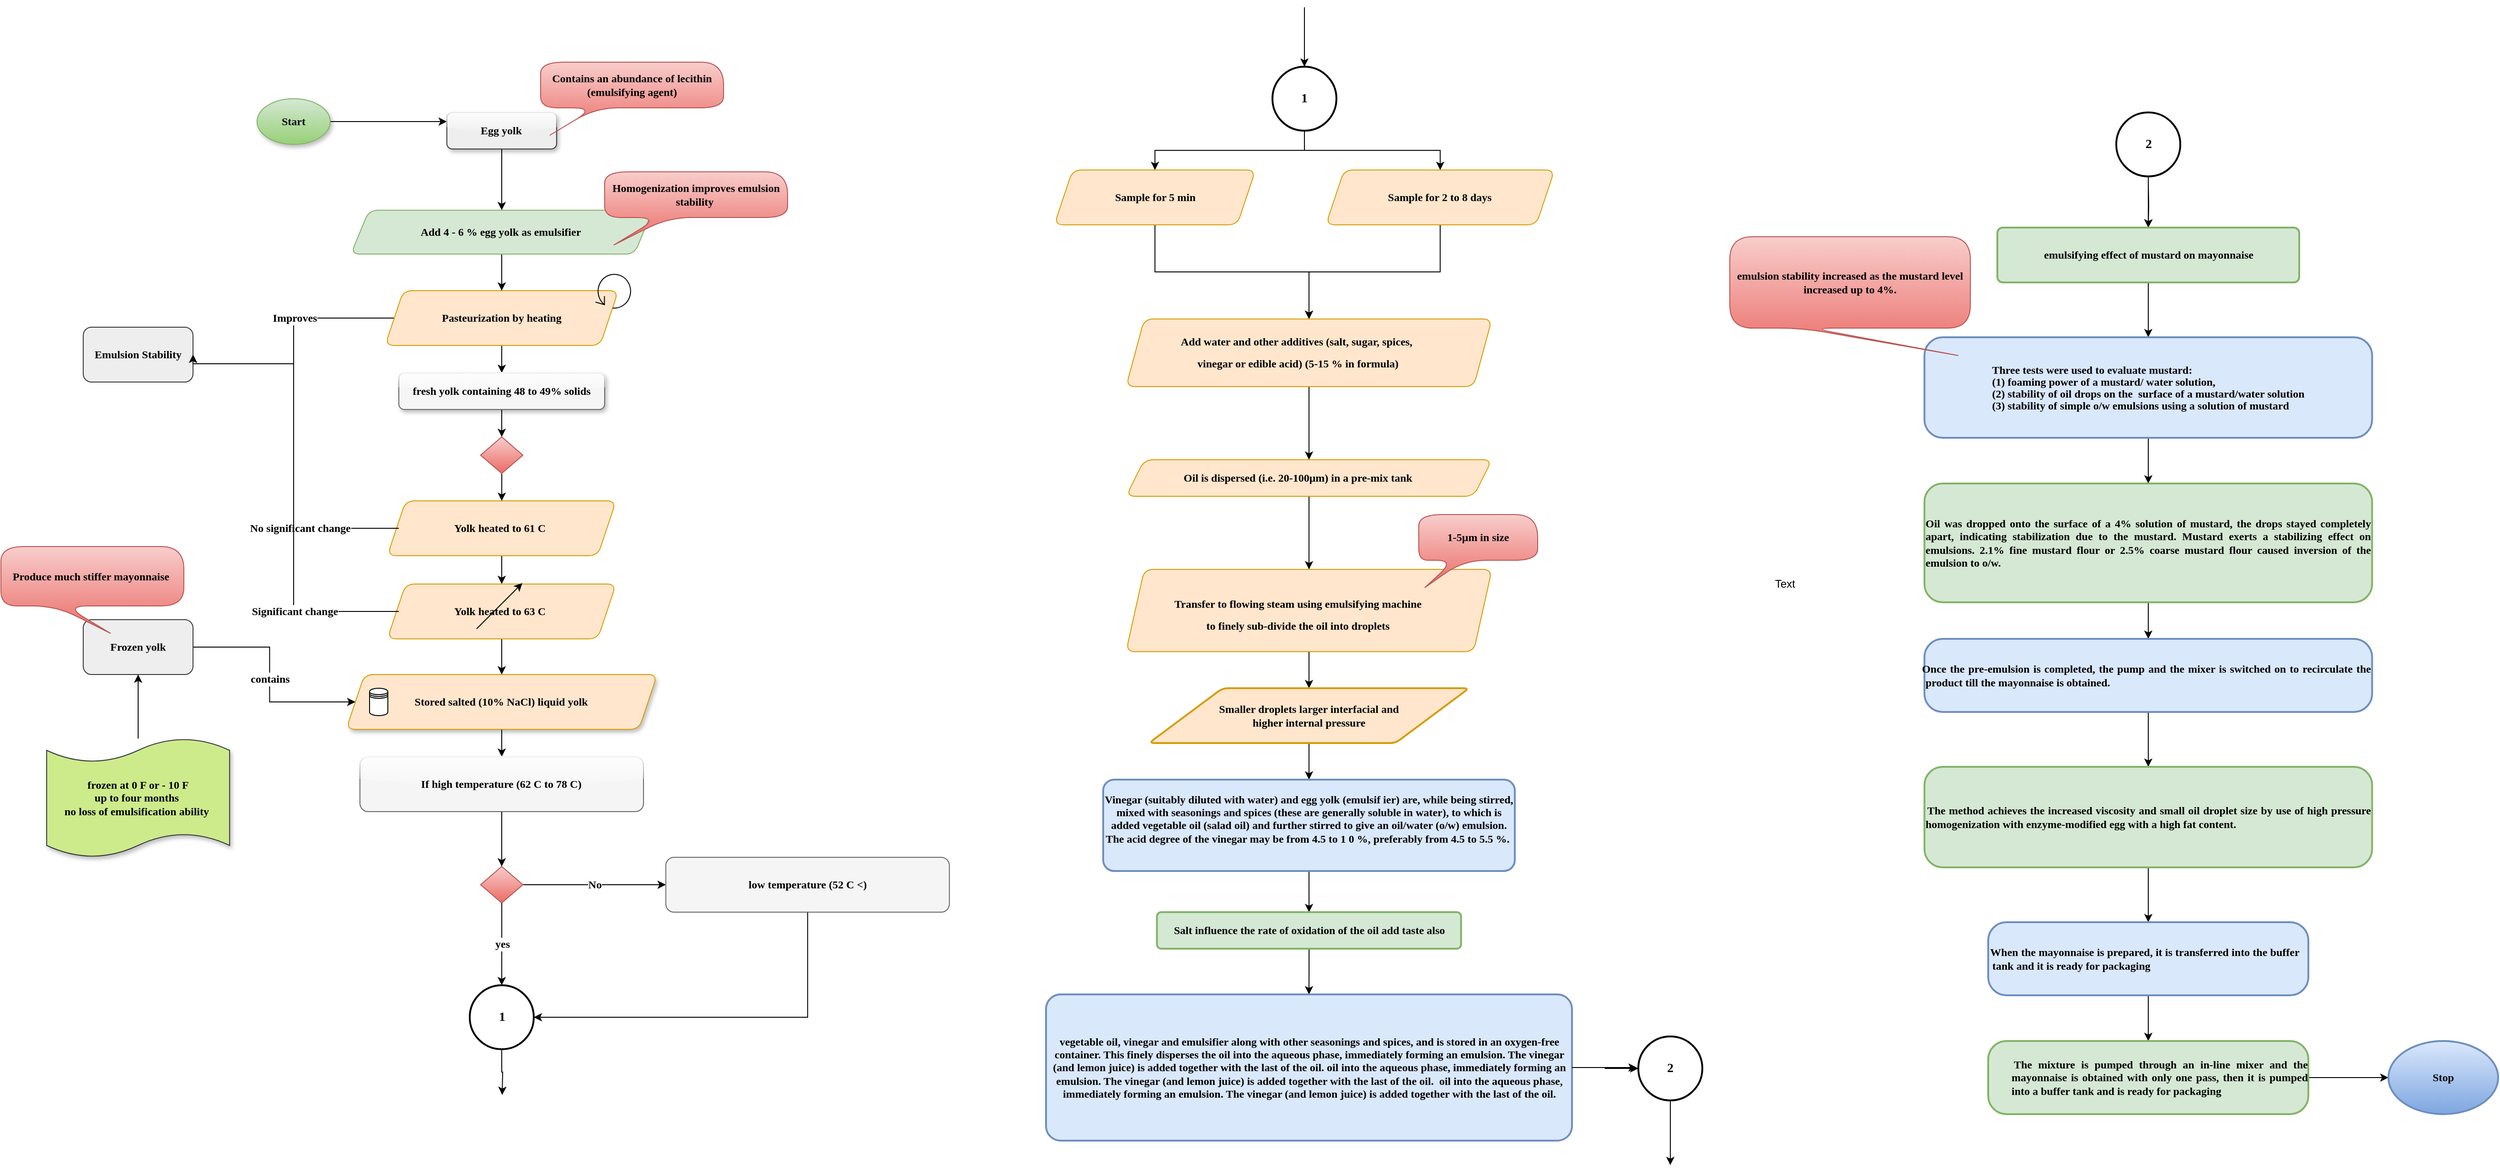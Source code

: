 <mxfile version="13.10.4" type="github">
  <diagram id="C5RBs43oDa-KdzZeNtuy" name="Page-1">
    <mxGraphModel dx="4782" dy="1648" grid="1" gridSize="10" guides="1" tooltips="1" connect="1" arrows="1" fold="1" page="1" pageScale="1" pageWidth="827" pageHeight="1169" math="0" shadow="0">
      <root>
        <mxCell id="WIyWlLk6GJQsqaUBKTNV-0" />
        <mxCell id="WIyWlLk6GJQsqaUBKTNV-1" parent="WIyWlLk6GJQsqaUBKTNV-0" />
        <mxCell id="oiFNOzRaDenhQx7g8lt7-11" value="" style="edgeStyle=orthogonalEdgeStyle;rounded=0;orthogonalLoop=1;jettySize=auto;html=1;fontFamily=Times New Roman;fontSize=12;exitX=0.5;exitY=1;exitDx=0;exitDy=0;fontStyle=1;" parent="WIyWlLk6GJQsqaUBKTNV-1" source="oiFNOzRaDenhQx7g8lt7-96" target="oiFNOzRaDenhQx7g8lt7-10" edge="1">
          <mxGeometry relative="1" as="geometry">
            <mxPoint x="-695" y="300" as="sourcePoint" />
          </mxGeometry>
        </mxCell>
        <mxCell id="oiFNOzRaDenhQx7g8lt7-13" value="" style="edgeStyle=orthogonalEdgeStyle;rounded=0;orthogonalLoop=1;jettySize=auto;html=1;fontFamily=Times New Roman;fontSize=12;fontStyle=1;" parent="WIyWlLk6GJQsqaUBKTNV-1" source="oiFNOzRaDenhQx7g8lt7-10" target="oiFNOzRaDenhQx7g8lt7-12" edge="1">
          <mxGeometry relative="1" as="geometry" />
        </mxCell>
        <mxCell id="oiFNOzRaDenhQx7g8lt7-10" value="Add 4 - 6 % egg yolk as emulsifier&amp;nbsp;" style="shape=parallelogram;perimeter=parallelogramPerimeter;whiteSpace=wrap;html=1;fixedSize=1;fontFamily=Times New Roman;fontSize=12;fillColor=#d5e8d4;strokeColor=#82b366;rounded=1;sketch=0;fontStyle=1;" parent="WIyWlLk6GJQsqaUBKTNV-1" vertex="1">
          <mxGeometry x="-867.5" y="342" width="330" height="48" as="geometry" />
        </mxCell>
        <mxCell id="oiFNOzRaDenhQx7g8lt7-30" value="" style="edgeStyle=orthogonalEdgeStyle;rounded=0;orthogonalLoop=1;jettySize=auto;html=1;fontFamily=Times New Roman;fontSize=12;fontStyle=1;" parent="WIyWlLk6GJQsqaUBKTNV-1" source="oiFNOzRaDenhQx7g8lt7-12" target="oiFNOzRaDenhQx7g8lt7-29" edge="1">
          <mxGeometry relative="1" as="geometry" />
        </mxCell>
        <mxCell id="oiFNOzRaDenhQx7g8lt7-40" value="Improves" style="edgeStyle=orthogonalEdgeStyle;rounded=0;orthogonalLoop=1;jettySize=auto;html=1;exitX=0;exitY=0.5;exitDx=0;exitDy=0;entryX=1;entryY=0.5;entryDx=0;entryDy=0;fontFamily=Times New Roman;fontSize=12;fontStyle=1;" parent="WIyWlLk6GJQsqaUBKTNV-1" source="oiFNOzRaDenhQx7g8lt7-12" target="oiFNOzRaDenhQx7g8lt7-39" edge="1">
          <mxGeometry x="-0.217" relative="1" as="geometry">
            <Array as="points">
              <mxPoint x="-930" y="460" />
              <mxPoint x="-930" y="510" />
            </Array>
            <mxPoint as="offset" />
          </mxGeometry>
        </mxCell>
        <mxCell id="oiFNOzRaDenhQx7g8lt7-12" value="Pasteurization by heating" style="shape=parallelogram;perimeter=parallelogramPerimeter;whiteSpace=wrap;html=1;fixedSize=1;fontFamily=Times New Roman;fontSize=12;fillColor=#ffe6cc;strokeColor=#d79b00;rounded=1;fontStyle=1;" parent="WIyWlLk6GJQsqaUBKTNV-1" vertex="1">
          <mxGeometry x="-830" y="430" width="255" height="60" as="geometry" />
        </mxCell>
        <mxCell id="oiFNOzRaDenhQx7g8lt7-17" value="" style="shape=image;html=1;verticalAlign=top;verticalLabelPosition=bottom;labelBackgroundColor=#ffffff;imageAspect=0;aspect=fixed;image=https://cdn4.iconfinder.com/data/icons/modern-education-and-knowledge-power-1/512/494_atom_chemistry_molecule_laboratory-128.png;fontFamily=Times New Roman;fontSize=12;fontStyle=1;" parent="WIyWlLk6GJQsqaUBKTNV-1" vertex="1">
          <mxGeometry x="-840" y="342" width="48" height="48" as="geometry" />
        </mxCell>
        <mxCell id="oiFNOzRaDenhQx7g8lt7-18" value="" style="shape=image;html=1;verticalAlign=top;verticalLabelPosition=bottom;labelBackgroundColor=#ffffff;imageAspect=0;aspect=fixed;image=https://cdn2.iconfinder.com/data/icons/freecns-cumulus/32/519769-81_Thermometer_Quarter_Full-128.png;fontFamily=Times New Roman;fontSize=12;fontStyle=1;" parent="WIyWlLk6GJQsqaUBKTNV-1" vertex="1">
          <mxGeometry x="-815" y="436" width="48" height="48" as="geometry" />
        </mxCell>
        <mxCell id="oiFNOzRaDenhQx7g8lt7-34" value="" style="edgeStyle=orthogonalEdgeStyle;rounded=0;orthogonalLoop=1;jettySize=auto;html=1;fontFamily=Times New Roman;fontSize=12;fontStyle=1;" parent="WIyWlLk6GJQsqaUBKTNV-1" source="oiFNOzRaDenhQx7g8lt7-19" target="oiFNOzRaDenhQx7g8lt7-33" edge="1">
          <mxGeometry relative="1" as="geometry" />
        </mxCell>
        <mxCell id="oiFNOzRaDenhQx7g8lt7-19" value="" style="rhombus;whiteSpace=wrap;html=1;fontFamily=Times New Roman;fontSize=12;fillColor=#f8cecc;strokeColor=#b85450;gradientColor=#ea6b66;fontStyle=1;" parent="WIyWlLk6GJQsqaUBKTNV-1" vertex="1">
          <mxGeometry x="-725.63" y="590" width="46.25" height="40" as="geometry" />
        </mxCell>
        <mxCell id="oiFNOzRaDenhQx7g8lt7-31" value="" style="edgeStyle=orthogonalEdgeStyle;rounded=0;orthogonalLoop=1;jettySize=auto;html=1;fontFamily=Times New Roman;fontSize=12;fontStyle=1;" parent="WIyWlLk6GJQsqaUBKTNV-1" source="oiFNOzRaDenhQx7g8lt7-29" target="oiFNOzRaDenhQx7g8lt7-19" edge="1">
          <mxGeometry relative="1" as="geometry" />
        </mxCell>
        <mxCell id="oiFNOzRaDenhQx7g8lt7-29" value="fresh yolk containing 48 to 49% solids" style="rounded=1;whiteSpace=wrap;html=1;fontFamily=Times New Roman;fontSize=12;fillColor=#f5f5f5;strokeColor=#666666;glass=1;shadow=1;fontStyle=1" parent="WIyWlLk6GJQsqaUBKTNV-1" vertex="1">
          <mxGeometry x="-815" y="520" width="225" height="40" as="geometry" />
        </mxCell>
        <mxCell id="oiFNOzRaDenhQx7g8lt7-44" value="" style="edgeStyle=orthogonalEdgeStyle;rounded=0;orthogonalLoop=1;jettySize=auto;html=1;fontFamily=Times New Roman;fontSize=12;fontStyle=1;" parent="WIyWlLk6GJQsqaUBKTNV-1" source="oiFNOzRaDenhQx7g8lt7-33" target="oiFNOzRaDenhQx7g8lt7-42" edge="1">
          <mxGeometry relative="1" as="geometry" />
        </mxCell>
        <mxCell id="oiFNOzRaDenhQx7g8lt7-33" value="&lt;span lang=&quot;EN-US&quot; style=&quot;font-size: 12px; line-height: 107%;&quot;&gt;Yolk heated to 61 C&amp;nbsp;&lt;/span&gt;" style="shape=parallelogram;perimeter=parallelogramPerimeter;whiteSpace=wrap;html=1;fixedSize=1;fontFamily=Times New Roman;fontSize=12;strokeColor=#d79b00;fillColor=#ffe6cc;rounded=1;shadow=0;fontStyle=1;" parent="WIyWlLk6GJQsqaUBKTNV-1" vertex="1">
          <mxGeometry x="-827.51" y="660" width="250" height="60" as="geometry" />
        </mxCell>
        <mxCell id="oiFNOzRaDenhQx7g8lt7-35" value="&lt;span lang=&quot;EN-US&quot; style=&quot;font-size: 12px; line-height: 107%;&quot;&gt;Homogenization improves emulsion stability&amp;nbsp;&lt;/span&gt;" style="shape=callout;whiteSpace=wrap;html=1;perimeter=calloutPerimeter;fontFamily=Times New Roman;fontSize=12;size=30;position=0.3;base=10;position2=0.05;fillColor=#f8cecc;strokeColor=#b85450;rounded=1;arcSize=50;fontStyle=1;gradientColor=#ea6b66;" parent="WIyWlLk6GJQsqaUBKTNV-1" vertex="1">
          <mxGeometry x="-590" y="300" width="200" height="80" as="geometry" />
        </mxCell>
        <mxCell id="oiFNOzRaDenhQx7g8lt7-36" value="" style="shape=mxgraph.bpmn.loop;html=1;outlineConnect=0;fontFamily=Times New Roman;fontSize=12;rotation=0;fontStyle=1;" parent="WIyWlLk6GJQsqaUBKTNV-1" vertex="1">
          <mxGeometry x="-600" y="410" width="40" height="40" as="geometry" />
        </mxCell>
        <mxCell id="oiFNOzRaDenhQx7g8lt7-41" value="No significant change" style="edgeStyle=orthogonalEdgeStyle;rounded=0;orthogonalLoop=1;jettySize=auto;html=1;entryX=1;entryY=0.5;entryDx=0;entryDy=0;fontFamily=Times New Roman;fontSize=12;fontStyle=1;" parent="WIyWlLk6GJQsqaUBKTNV-1" source="oiFNOzRaDenhQx7g8lt7-38" target="oiFNOzRaDenhQx7g8lt7-39" edge="1">
          <mxGeometry x="-0.479" relative="1" as="geometry">
            <Array as="points">
              <mxPoint x="-930" y="690" />
              <mxPoint x="-930" y="510" />
            </Array>
            <mxPoint as="offset" />
          </mxGeometry>
        </mxCell>
        <mxCell id="oiFNOzRaDenhQx7g8lt7-38" value="" style="shape=image;html=1;verticalAlign=top;verticalLabelPosition=bottom;labelBackgroundColor=#ffffff;imageAspect=0;aspect=fixed;image=https://cdn2.iconfinder.com/data/icons/freecns-cumulus/32/519769-81_Thermometer_Quarter_Full-128.png;fontFamily=Times New Roman;fontSize=12;fontStyle=1;" parent="WIyWlLk6GJQsqaUBKTNV-1" vertex="1">
          <mxGeometry x="-815" y="666" width="48" height="48" as="geometry" />
        </mxCell>
        <mxCell id="oiFNOzRaDenhQx7g8lt7-39" value="Emulsion Stability" style="rounded=1;whiteSpace=wrap;html=1;fontFamily=Times New Roman;fontSize=12;fillColor=#eeeeee;strokeColor=#36393d;fontStyle=1;" parent="WIyWlLk6GJQsqaUBKTNV-1" vertex="1">
          <mxGeometry x="-1160" y="470" width="120" height="60" as="geometry" />
        </mxCell>
        <mxCell id="oiFNOzRaDenhQx7g8lt7-47" value="" style="edgeStyle=orthogonalEdgeStyle;rounded=0;orthogonalLoop=1;jettySize=auto;html=1;fontFamily=Times New Roman;fontSize=12;fontStyle=1;" parent="WIyWlLk6GJQsqaUBKTNV-1" source="oiFNOzRaDenhQx7g8lt7-42" target="oiFNOzRaDenhQx7g8lt7-46" edge="1">
          <mxGeometry relative="1" as="geometry" />
        </mxCell>
        <mxCell id="oiFNOzRaDenhQx7g8lt7-42" value="&lt;span lang=&quot;EN-US&quot; style=&quot;font-size: 12px; line-height: 107%;&quot;&gt;Yolk heated to 63 C&amp;nbsp;&lt;/span&gt;" style="shape=parallelogram;perimeter=parallelogramPerimeter;whiteSpace=wrap;html=1;fixedSize=1;fontFamily=Times New Roman;fontSize=12;strokeColor=#d79b00;fillColor=#ffe6cc;rounded=1;fontStyle=1;" parent="WIyWlLk6GJQsqaUBKTNV-1" vertex="1">
          <mxGeometry x="-827.51" y="751" width="250" height="60" as="geometry" />
        </mxCell>
        <mxCell id="oiFNOzRaDenhQx7g8lt7-45" value="Significant change" style="edgeStyle=orthogonalEdgeStyle;rounded=0;orthogonalLoop=1;jettySize=auto;html=1;fontFamily=Times New Roman;fontSize=12;entryX=1;entryY=0.5;entryDx=0;entryDy=0;fontStyle=1;" parent="WIyWlLk6GJQsqaUBKTNV-1" source="oiFNOzRaDenhQx7g8lt7-43" target="oiFNOzRaDenhQx7g8lt7-39" edge="1">
          <mxGeometry x="-0.548" relative="1" as="geometry">
            <mxPoint x="-1020" y="590" as="targetPoint" />
            <Array as="points">
              <mxPoint x="-930" y="781" />
              <mxPoint x="-930" y="510" />
            </Array>
            <mxPoint as="offset" />
          </mxGeometry>
        </mxCell>
        <mxCell id="oiFNOzRaDenhQx7g8lt7-43" value="" style="shape=image;html=1;verticalAlign=top;verticalLabelPosition=bottom;labelBackgroundColor=#ffffff;imageAspect=0;aspect=fixed;image=https://cdn2.iconfinder.com/data/icons/freecns-cumulus/32/519769-81_Thermometer_Quarter_Full-128.png;fontFamily=Times New Roman;fontSize=12;fontStyle=1;" parent="WIyWlLk6GJQsqaUBKTNV-1" vertex="1">
          <mxGeometry x="-815" y="757" width="48" height="48" as="geometry" />
        </mxCell>
        <mxCell id="oiFNOzRaDenhQx7g8lt7-54" value="" style="edgeStyle=orthogonalEdgeStyle;rounded=0;orthogonalLoop=1;jettySize=auto;html=1;fontFamily=Times New Roman;fontSize=12;fontStyle=1;" parent="WIyWlLk6GJQsqaUBKTNV-1" source="oiFNOzRaDenhQx7g8lt7-46" target="oiFNOzRaDenhQx7g8lt7-53" edge="1">
          <mxGeometry relative="1" as="geometry" />
        </mxCell>
        <mxCell id="oiFNOzRaDenhQx7g8lt7-46" value="&lt;span lang=&quot;EN-US&quot; style=&quot;font-size: 12px; line-height: 107%;&quot;&gt;Stored salted (10% NaCl) liquid yolk&lt;/span&gt;" style="shape=parallelogram;perimeter=parallelogramPerimeter;whiteSpace=wrap;html=1;fixedSize=1;fontFamily=Times New Roman;fontSize=12;strokeColor=#d79b00;fillColor=#ffe6cc;rounded=1;shadow=1;fontStyle=1;" parent="WIyWlLk6GJQsqaUBKTNV-1" vertex="1">
          <mxGeometry x="-872.51" y="850" width="340" height="60" as="geometry" />
        </mxCell>
        <mxCell id="oiFNOzRaDenhQx7g8lt7-48" value="" style="shape=datastore;whiteSpace=wrap;html=1;fontFamily=Times New Roman;fontSize=12;fontStyle=1;" parent="WIyWlLk6GJQsqaUBKTNV-1" vertex="1">
          <mxGeometry x="-847" y="865" width="20" height="30" as="geometry" />
        </mxCell>
        <mxCell id="oiFNOzRaDenhQx7g8lt7-57" value="No" style="edgeStyle=orthogonalEdgeStyle;rounded=0;orthogonalLoop=1;jettySize=auto;html=1;fontFamily=Times New Roman;fontSize=12;fontStyle=1;" parent="WIyWlLk6GJQsqaUBKTNV-1" source="oiFNOzRaDenhQx7g8lt7-51" target="oiFNOzRaDenhQx7g8lt7-56" edge="1">
          <mxGeometry relative="1" as="geometry" />
        </mxCell>
        <mxCell id="oiFNOzRaDenhQx7g8lt7-51" value="" style="rhombus;whiteSpace=wrap;html=1;fontFamily=Times New Roman;fontSize=12;fillColor=#f8cecc;strokeColor=#b85450;gradientColor=#ea6b66;fontStyle=1;" parent="WIyWlLk6GJQsqaUBKTNV-1" vertex="1">
          <mxGeometry x="-725.62" y="1060" width="46.25" height="40" as="geometry" />
        </mxCell>
        <mxCell id="DdkvJBDaTpoxtrGzDj19-5" style="edgeStyle=orthogonalEdgeStyle;rounded=0;orthogonalLoop=1;jettySize=auto;html=1;entryX=0.5;entryY=0;entryDx=0;entryDy=0;" edge="1" parent="WIyWlLk6GJQsqaUBKTNV-1" source="oiFNOzRaDenhQx7g8lt7-53" target="oiFNOzRaDenhQx7g8lt7-51">
          <mxGeometry relative="1" as="geometry" />
        </mxCell>
        <mxCell id="oiFNOzRaDenhQx7g8lt7-53" value="If&amp;nbsp;&lt;span lang=&quot;EN-US&quot; style=&quot;font-size: 12px; line-height: 107%;&quot;&gt;high temperature (&lt;/span&gt;&lt;span lang=&quot;EN-US&quot; style=&quot;font-size: 12px; line-height: 107%;&quot;&gt;62 C to 78 C)&lt;/span&gt;" style="rounded=1;whiteSpace=wrap;html=1;fontFamily=Times New Roman;fontSize=12;fillColor=#f5f5f5;strokeColor=#666666;glass=1;fontStyle=1" parent="WIyWlLk6GJQsqaUBKTNV-1" vertex="1">
          <mxGeometry x="-857.51" y="940" width="310" height="60" as="geometry" />
        </mxCell>
        <mxCell id="oiFNOzRaDenhQx7g8lt7-74" style="edgeStyle=orthogonalEdgeStyle;rounded=0;orthogonalLoop=1;jettySize=auto;html=1;fontFamily=Times New Roman;fontSize=12;fontStyle=1;entryX=1;entryY=0.5;entryDx=0;entryDy=0;entryPerimeter=0;" parent="WIyWlLk6GJQsqaUBKTNV-1" source="oiFNOzRaDenhQx7g8lt7-56" target="DdkvJBDaTpoxtrGzDj19-19" edge="1">
          <mxGeometry relative="1" as="geometry">
            <Array as="points">
              <mxPoint x="-368" y="1225" />
            </Array>
          </mxGeometry>
        </mxCell>
        <mxCell id="oiFNOzRaDenhQx7g8lt7-56" value="&lt;span lang=&quot;EN-US&quot; style=&quot;font-size: 12px; line-height: 107%;&quot;&gt;low temperature (&lt;/span&gt;&lt;span lang=&quot;EN-US&quot; style=&quot;font-size: 12px; line-height: 107%;&quot;&gt;52 C &amp;lt;)&lt;/span&gt;" style="rounded=1;whiteSpace=wrap;html=1;fontFamily=Times New Roman;fontSize=12;fillColor=#f5f5f5;strokeColor=#666666;fontStyle=1" parent="WIyWlLk6GJQsqaUBKTNV-1" vertex="1">
          <mxGeometry x="-523.12" y="1050" width="310" height="60" as="geometry" />
        </mxCell>
        <mxCell id="foZd55mb5OMd99o-GPTo-2" value="" style="edgeStyle=orthogonalEdgeStyle;rounded=0;orthogonalLoop=1;jettySize=auto;html=1;fontFamily=Times New Roman;fontStyle=1;fontSize=12;" parent="WIyWlLk6GJQsqaUBKTNV-1" source="oiFNOzRaDenhQx7g8lt7-58" target="foZd55mb5OMd99o-GPTo-1" edge="1">
          <mxGeometry relative="1" as="geometry" />
        </mxCell>
        <mxCell id="oiFNOzRaDenhQx7g8lt7-58" value="Sample for 5 min" style="shape=parallelogram;perimeter=parallelogramPerimeter;whiteSpace=wrap;html=1;fixedSize=1;fontFamily=Times New Roman;fontSize=12;strokeColor=#d79b00;fillColor=#ffe6cc;rounded=1;fontStyle=1;" parent="WIyWlLk6GJQsqaUBKTNV-1" vertex="1">
          <mxGeometry x="-98.44" y="298" width="220.01" height="60" as="geometry" />
        </mxCell>
        <mxCell id="foZd55mb5OMd99o-GPTo-5" style="edgeStyle=orthogonalEdgeStyle;rounded=0;orthogonalLoop=1;jettySize=auto;html=1;fontFamily=Times New Roman;fontStyle=1;fontSize=12;" parent="WIyWlLk6GJQsqaUBKTNV-1" source="oiFNOzRaDenhQx7g8lt7-60" target="foZd55mb5OMd99o-GPTo-1" edge="1">
          <mxGeometry relative="1" as="geometry" />
        </mxCell>
        <mxCell id="oiFNOzRaDenhQx7g8lt7-60" value="Sample for 2 to 8 days" style="shape=parallelogram;perimeter=parallelogramPerimeter;whiteSpace=wrap;html=1;fixedSize=1;rounded=1;fontFamily=Times New Roman;fontSize=12;strokeColor=#d79b00;fillColor=#ffe6cc;fontStyle=1;" parent="WIyWlLk6GJQsqaUBKTNV-1" vertex="1">
          <mxGeometry x="198.44" y="298" width="250" height="60" as="geometry" />
        </mxCell>
        <mxCell id="oiFNOzRaDenhQx7g8lt7-62" value="" style="shape=image;html=1;verticalAlign=top;verticalLabelPosition=bottom;labelBackgroundColor=#ffffff;imageAspect=0;aspect=fixed;image=https://cdn2.iconfinder.com/data/icons/corona-virus-covid-19-14/512/50_Blood_lab_research_sample_test-128.png;rounded=1;fontFamily=Times New Roman;fontSize=12;fontStyle=1;" parent="WIyWlLk6GJQsqaUBKTNV-1" vertex="1">
          <mxGeometry x="-81.56" y="310" width="48" height="48" as="geometry" />
        </mxCell>
        <mxCell id="oiFNOzRaDenhQx7g8lt7-64" value="" style="shape=image;html=1;verticalAlign=top;verticalLabelPosition=bottom;labelBackgroundColor=#ffffff;imageAspect=0;aspect=fixed;image=https://cdn2.iconfinder.com/data/icons/corona-virus-covid-19-15/512/50_Blood_lab_research_sample_test-128.png;rounded=1;fontFamily=Times New Roman;fontSize=12;fontStyle=1;" parent="WIyWlLk6GJQsqaUBKTNV-1" vertex="1">
          <mxGeometry x="218.44" y="298" width="50" height="50" as="geometry" />
        </mxCell>
        <mxCell id="oiFNOzRaDenhQx7g8lt7-79" value="contains" style="edgeStyle=orthogonalEdgeStyle;rounded=0;orthogonalLoop=1;jettySize=auto;html=1;entryX=0;entryY=0.5;entryDx=0;entryDy=0;fontFamily=Times New Roman;fontSize=12;fontStyle=1;" parent="WIyWlLk6GJQsqaUBKTNV-1" source="oiFNOzRaDenhQx7g8lt7-78" target="oiFNOzRaDenhQx7g8lt7-46" edge="1">
          <mxGeometry relative="1" as="geometry" />
        </mxCell>
        <mxCell id="oiFNOzRaDenhQx7g8lt7-78" value="Frozen yolk" style="rounded=1;whiteSpace=wrap;html=1;fontFamily=Times New Roman;fontSize=12;fillColor=#eeeeee;strokeColor=#36393d;fontStyle=1;" parent="WIyWlLk6GJQsqaUBKTNV-1" vertex="1">
          <mxGeometry x="-1160" y="790" width="120" height="60" as="geometry" />
        </mxCell>
        <mxCell id="oiFNOzRaDenhQx7g8lt7-86" value="" style="edgeStyle=orthogonalEdgeStyle;rounded=0;orthogonalLoop=1;jettySize=auto;html=1;fontFamily=Times New Roman;fontSize=12;entryX=0.5;entryY=1;entryDx=0;entryDy=0;fontStyle=1;" parent="WIyWlLk6GJQsqaUBKTNV-1" source="oiFNOzRaDenhQx7g8lt7-82" target="oiFNOzRaDenhQx7g8lt7-78" edge="1">
          <mxGeometry relative="1" as="geometry" />
        </mxCell>
        <mxCell id="oiFNOzRaDenhQx7g8lt7-82" value="frozen at 0 F or - 10 F &lt;br style=&quot;font-size: 12px;&quot;&gt;up to four months&amp;nbsp;&lt;br style=&quot;font-size: 12px;&quot;&gt;no loss of emulsification ability&amp;nbsp;" style="shape=tape;whiteSpace=wrap;html=1;rounded=1;shadow=1;glass=1;sketch=0;fontFamily=Times New Roman;fontSize=12;size=0.2;fillColor=#cdeb8b;strokeColor=#36393d;gradientDirection=north;fontStyle=1;" parent="WIyWlLk6GJQsqaUBKTNV-1" vertex="1">
          <mxGeometry x="-1200" y="920" width="200" height="130" as="geometry" />
        </mxCell>
        <mxCell id="oiFNOzRaDenhQx7g8lt7-87" value="&lt;font style=&quot;font-size: 12px;&quot;&gt;&lt;span style=&quot;font-size: 12px;&quot;&gt;Produce much&amp;nbsp;&lt;/span&gt;&lt;/font&gt;&lt;span lang=&quot;EN-US&quot; style=&quot;font-size: 12px; line-height: 17.12px;&quot;&gt;stiffer mayonnaise&amp;nbsp;&lt;/span&gt;" style="shape=callout;whiteSpace=wrap;html=1;perimeter=calloutPerimeter;fontFamily=Times New Roman;fontSize=12;size=30;position=0.3;base=10;position2=0.6;gradientColor=#ea6b66;fillColor=#f8cecc;strokeColor=#b85450;rounded=1;arcSize=50;fontStyle=1;" parent="WIyWlLk6GJQsqaUBKTNV-1" vertex="1">
          <mxGeometry x="-1250" y="710" width="200" height="95" as="geometry" />
        </mxCell>
        <mxCell id="oiFNOzRaDenhQx7g8lt7-98" value="" style="edgeStyle=orthogonalEdgeStyle;rounded=0;orthogonalLoop=1;jettySize=auto;html=1;fontFamily=Times New Roman;fontSize=12;entryX=0;entryY=0.25;entryDx=0;entryDy=0;fontStyle=1;" parent="WIyWlLk6GJQsqaUBKTNV-1" source="oiFNOzRaDenhQx7g8lt7-95" target="oiFNOzRaDenhQx7g8lt7-96" edge="1">
          <mxGeometry relative="1" as="geometry" />
        </mxCell>
        <mxCell id="oiFNOzRaDenhQx7g8lt7-95" value="&lt;h2 style=&quot;font-size: 12px;&quot;&gt;&lt;font style=&quot;font-size: 12px;&quot;&gt;Start&lt;/font&gt;&lt;/h2&gt;" style="ellipse;whiteSpace=wrap;html=1;fontFamily=Times New Roman;fontSize=12;gradientColor=#97d077;fillColor=#d5e8d4;strokeColor=#82b366;shadow=1;fontStyle=1;" parent="WIyWlLk6GJQsqaUBKTNV-1" vertex="1">
          <mxGeometry x="-970" y="220" width="80" height="50" as="geometry" />
        </mxCell>
        <mxCell id="oiFNOzRaDenhQx7g8lt7-96" value="Egg yolk" style="rounded=1;whiteSpace=wrap;html=1;shadow=1;glass=1;sketch=0;fontFamily=Times New Roman;fontSize=12;fillColor=#eeeeee;strokeColor=#36393d;fontStyle=1;" parent="WIyWlLk6GJQsqaUBKTNV-1" vertex="1">
          <mxGeometry x="-762.51" y="235" width="120" height="40" as="geometry" />
        </mxCell>
        <mxCell id="oiFNOzRaDenhQx7g8lt7-97" value="&lt;span lang=&quot;EN-US&quot; style=&quot;font-size: 12px; line-height: 107%;&quot;&gt;Contains an abundance of lecithin (&lt;/span&gt;&lt;span lang=&quot;EN-US&quot; style=&quot;font-size: 12px; line-height: 107%;&quot;&gt;emulsifying agent)&lt;/span&gt;" style="shape=callout;whiteSpace=wrap;html=1;perimeter=calloutPerimeter;fontFamily=Times New Roman;fontSize=12;size=30;position=0.3;base=0;position2=0.05;gradientColor=#ea6b66;fillColor=#f8cecc;strokeColor=#b85450;rounded=1;arcSize=50;fontStyle=1;" parent="WIyWlLk6GJQsqaUBKTNV-1" vertex="1">
          <mxGeometry x="-660" y="180" width="200" height="80" as="geometry" />
        </mxCell>
        <mxCell id="foZd55mb5OMd99o-GPTo-7" value="" style="edgeStyle=orthogonalEdgeStyle;rounded=0;orthogonalLoop=1;jettySize=auto;html=1;fontFamily=Times New Roman;fontStyle=1;fontSize=12;" parent="WIyWlLk6GJQsqaUBKTNV-1" source="foZd55mb5OMd99o-GPTo-1" target="foZd55mb5OMd99o-GPTo-6" edge="1">
          <mxGeometry relative="1" as="geometry" />
        </mxCell>
        <mxCell id="foZd55mb5OMd99o-GPTo-1" value="&lt;h2 style=&quot;text-indent: -18pt; font-size: 12px;&quot;&gt;&lt;span style=&quot;font-size: 12px; text-indent: -18pt;&quot;&gt;Add water and other additives (salt, sugar, spices,&amp;nbsp;&lt;/span&gt;&lt;/h2&gt;&lt;h2 style=&quot;text-indent: -18pt; font-size: 12px;&quot;&gt;&lt;span style=&quot;font-size: 12px; text-indent: -18pt;&quot;&gt;vinegar or edible acid) (5-15 % in formula)&lt;/span&gt;&lt;br style=&quot;font-size: 12px;&quot;&gt;&lt;/h2&gt;" style="shape=parallelogram;perimeter=parallelogramPerimeter;whiteSpace=wrap;html=1;fixedSize=1;fontFamily=Times New Roman;fontSize=12;strokeColor=#d79b00;fillColor=#ffe6cc;rounded=1;fontStyle=1;" parent="WIyWlLk6GJQsqaUBKTNV-1" vertex="1">
          <mxGeometry x="-20" y="461" width="400" height="74" as="geometry" />
        </mxCell>
        <mxCell id="foZd55mb5OMd99o-GPTo-9" value="" style="edgeStyle=orthogonalEdgeStyle;rounded=0;orthogonalLoop=1;jettySize=auto;html=1;fontFamily=Times New Roman;fontStyle=1;fontSize=12;" parent="WIyWlLk6GJQsqaUBKTNV-1" source="foZd55mb5OMd99o-GPTo-6" target="foZd55mb5OMd99o-GPTo-8" edge="1">
          <mxGeometry relative="1" as="geometry" />
        </mxCell>
        <mxCell id="foZd55mb5OMd99o-GPTo-6" value="&lt;h2 style=&quot;text-indent: -18pt; font-size: 12px;&quot;&gt;&lt;font style=&quot;font-size: 12px;&quot;&gt;&lt;span style=&quot;font-size: 12px;&quot;&gt;Oil is dispersed (i.e. 20-100μm) in a pre-mix&amp;nbsp;&lt;/span&gt;&lt;/font&gt;&lt;font style=&quot;text-indent: -18pt; font-size: 12px;&quot;&gt;&lt;span style=&quot;font-size: 12px;&quot;&gt;tank&lt;/span&gt;&lt;/font&gt;&lt;/h2&gt;" style="shape=parallelogram;perimeter=parallelogramPerimeter;whiteSpace=wrap;html=1;fixedSize=1;fontFamily=Times New Roman;fontSize=12;strokeColor=#d79b00;fillColor=#ffe6cc;rounded=1;fontStyle=1;" parent="WIyWlLk6GJQsqaUBKTNV-1" vertex="1">
          <mxGeometry x="-20" y="615" width="400" height="40" as="geometry" />
        </mxCell>
        <mxCell id="DdkvJBDaTpoxtrGzDj19-7" value="" style="edgeStyle=orthogonalEdgeStyle;rounded=0;orthogonalLoop=1;jettySize=auto;html=1;" edge="1" parent="WIyWlLk6GJQsqaUBKTNV-1" source="foZd55mb5OMd99o-GPTo-8">
          <mxGeometry relative="1" as="geometry">
            <mxPoint x="180" y="865" as="targetPoint" />
          </mxGeometry>
        </mxCell>
        <mxCell id="foZd55mb5OMd99o-GPTo-8" value="&lt;h2 style=&quot;text-indent: -18pt; font-size: 12px;&quot;&gt;&lt;font style=&quot;font-size: 12px;&quot;&gt;&lt;span style=&quot;font-size: 12px;&quot;&gt;Transfer to flowing steam using emulsifying&amp;nbsp;machine&lt;/span&gt;&lt;/font&gt;&lt;/h2&gt;&lt;div style=&quot;text-indent: -24px; font-size: 12px;&quot;&gt;&lt;span style=&quot;font-size: 12px;&quot;&gt;&lt;font style=&quot;font-size: 12px;&quot;&gt;to finely sub-divide the oil into droplets&lt;/font&gt;&lt;/span&gt;&lt;/div&gt;" style="shape=parallelogram;perimeter=parallelogramPerimeter;whiteSpace=wrap;html=1;fixedSize=1;fontFamily=Times New Roman;fontSize=12;strokeColor=#d79b00;fillColor=#ffe6cc;rounded=1;fontStyle=1;" parent="WIyWlLk6GJQsqaUBKTNV-1" vertex="1">
          <mxGeometry x="-20" y="735" width="400" height="90" as="geometry" />
        </mxCell>
        <mxCell id="foZd55mb5OMd99o-GPTo-10" value="&lt;span lang=&quot;EN-US&quot; style=&quot;font-size: 12px; line-height: 107%;&quot;&gt;1-5μm in size&lt;/span&gt;" style="shape=callout;whiteSpace=wrap;html=1;perimeter=calloutPerimeter;fontFamily=Times New Roman;fontSize=12;size=30;position=0.3;base=10;position2=0.05;gradientColor=#ea6b66;fillColor=#f8cecc;strokeColor=#b85450;rounded=1;arcSize=50;fontStyle=1;" parent="WIyWlLk6GJQsqaUBKTNV-1" vertex="1">
          <mxGeometry x="300" y="675" width="130" height="80" as="geometry" />
        </mxCell>
        <mxCell id="DdkvJBDaTpoxtrGzDj19-39" value="" style="edgeStyle=orthogonalEdgeStyle;rounded=0;orthogonalLoop=1;jettySize=auto;html=1;fontSize=14;" edge="1" parent="WIyWlLk6GJQsqaUBKTNV-1" source="foZd55mb5OMd99o-GPTo-72" target="foZd55mb5OMd99o-GPTo-81">
          <mxGeometry relative="1" as="geometry" />
        </mxCell>
        <mxCell id="foZd55mb5OMd99o-GPTo-72" value="2" style="strokeWidth=2;html=1;shape=mxgraph.flowchart.start_2;whiteSpace=wrap;fontFamily=Times New Roman;fontStyle=1;fontSize=14;" parent="WIyWlLk6GJQsqaUBKTNV-1" vertex="1">
          <mxGeometry x="1062.5" y="235" width="70" height="70" as="geometry" />
        </mxCell>
        <mxCell id="foZd55mb5OMd99o-GPTo-75" value="" style="edgeStyle=orthogonalEdgeStyle;rounded=0;orthogonalLoop=1;jettySize=auto;html=1;fontFamily=Times New Roman;fontStyle=1;fontSize=12;" parent="WIyWlLk6GJQsqaUBKTNV-1" source="foZd55mb5OMd99o-GPTo-73" target="foZd55mb5OMd99o-GPTo-74" edge="1">
          <mxGeometry relative="1" as="geometry" />
        </mxCell>
        <mxCell id="foZd55mb5OMd99o-GPTo-73" value="Smaller droplets larger interfacial and &lt;br style=&quot;font-size: 12px;&quot;&gt;higher internal pressure" style="shape=parallelogram;html=1;strokeWidth=2;perimeter=parallelogramPerimeter;whiteSpace=wrap;rounded=1;arcSize=12;size=0.23;fontFamily=Times New Roman;fontStyle=1;fontSize=12;fillColor=#ffe6cc;strokeColor=#d79b00;" parent="WIyWlLk6GJQsqaUBKTNV-1" vertex="1">
          <mxGeometry x="5" y="865" width="350" height="60" as="geometry" />
        </mxCell>
        <mxCell id="foZd55mb5OMd99o-GPTo-78" value="" style="edgeStyle=orthogonalEdgeStyle;rounded=0;orthogonalLoop=1;jettySize=auto;html=1;fontFamily=Times New Roman;fontStyle=1;fontSize=12;" parent="WIyWlLk6GJQsqaUBKTNV-1" source="foZd55mb5OMd99o-GPTo-74" target="foZd55mb5OMd99o-GPTo-77" edge="1">
          <mxGeometry relative="1" as="geometry" />
        </mxCell>
        <mxCell id="foZd55mb5OMd99o-GPTo-74" value="Vinegar (suitably diluted with water) and egg yolk (emulsif ier) are, while being stirred, mixed with seasonings and spices (these are generally soluble in water), to which is added vegetable oil (salad oil) and further stirred to give an oil/water (o/w) emulsion. The acid degree of the vinegar may be from 4.5 to 1 0 %, preferably from 4.5 to 5.5 %.&amp;nbsp; &amp;nbsp;" style="whiteSpace=wrap;html=1;rounded=1;strokeWidth=2;arcSize=12;fontFamily=Times New Roman;fontStyle=1;fontSize=12;fillColor=#dae8fc;strokeColor=#6c8ebf;" parent="WIyWlLk6GJQsqaUBKTNV-1" vertex="1">
          <mxGeometry x="-45" y="965" width="450" height="100" as="geometry" />
        </mxCell>
        <mxCell id="DdkvJBDaTpoxtrGzDj19-31" value="" style="edgeStyle=orthogonalEdgeStyle;rounded=0;orthogonalLoop=1;jettySize=auto;html=1;" edge="1" parent="WIyWlLk6GJQsqaUBKTNV-1" source="foZd55mb5OMd99o-GPTo-77" target="DdkvJBDaTpoxtrGzDj19-30">
          <mxGeometry relative="1" as="geometry" />
        </mxCell>
        <mxCell id="foZd55mb5OMd99o-GPTo-77" value="Salt influence the rate of oxidation of the oil add taste also" style="whiteSpace=wrap;html=1;rounded=1;strokeWidth=2;arcSize=12;fontFamily=Times New Roman;fontStyle=1;fontSize=12;fillColor=#d5e8d4;strokeColor=#82b366;" parent="WIyWlLk6GJQsqaUBKTNV-1" vertex="1">
          <mxGeometry x="13.75" y="1110" width="332.5" height="40" as="geometry" />
        </mxCell>
        <mxCell id="foZd55mb5OMd99o-GPTo-82" value="" style="edgeStyle=orthogonalEdgeStyle;rounded=0;orthogonalLoop=1;jettySize=auto;html=1;fontFamily=Times New Roman;fontStyle=1;fontSize=12;" parent="WIyWlLk6GJQsqaUBKTNV-1" target="foZd55mb5OMd99o-GPTo-81" edge="1">
          <mxGeometry relative="1" as="geometry">
            <mxPoint x="1097.5" y="311" as="sourcePoint" />
          </mxGeometry>
        </mxCell>
        <mxCell id="DdkvJBDaTpoxtrGzDj19-8" style="edgeStyle=orthogonalEdgeStyle;rounded=0;orthogonalLoop=1;jettySize=auto;html=1;exitX=0.5;exitY=1;exitDx=0;exitDy=0;" edge="1" parent="WIyWlLk6GJQsqaUBKTNV-1" source="foZd55mb5OMd99o-GPTo-81" target="foZd55mb5OMd99o-GPTo-85">
          <mxGeometry relative="1" as="geometry" />
        </mxCell>
        <mxCell id="foZd55mb5OMd99o-GPTo-81" value="&lt;span style=&quot;font-size: 12px;&quot;&gt;&lt;span lang=&quot;EN-US&quot; style=&quot;font-size: 12px; line-height: 107%;&quot;&gt;emulsifying effect of mustard on mayonnaise&lt;/span&gt;&lt;/span&gt;" style="whiteSpace=wrap;html=1;rounded=1;fontFamily=Times New Roman;fontStyle=1;strokeWidth=2;arcSize=10;fontSize=12;fillColor=#d5e8d4;strokeColor=#82b366;" parent="WIyWlLk6GJQsqaUBKTNV-1" vertex="1">
          <mxGeometry x="932.5" y="361" width="330" height="60" as="geometry" />
        </mxCell>
        <mxCell id="DdkvJBDaTpoxtrGzDj19-9" style="edgeStyle=orthogonalEdgeStyle;rounded=0;orthogonalLoop=1;jettySize=auto;html=1;exitX=0.5;exitY=1;exitDx=0;exitDy=0;entryX=0.5;entryY=0;entryDx=0;entryDy=0;" edge="1" parent="WIyWlLk6GJQsqaUBKTNV-1" source="foZd55mb5OMd99o-GPTo-85" target="foZd55mb5OMd99o-GPTo-87">
          <mxGeometry relative="1" as="geometry" />
        </mxCell>
        <mxCell id="foZd55mb5OMd99o-GPTo-85" value="&lt;div style=&quot;text-align: justify; font-size: 12px;&quot;&gt;&lt;span style=&quot;font-size: 12px;&quot;&gt;&lt;span lang=&quot;EN-US&quot; style=&quot;font-size: 12px; line-height: 107%;&quot;&gt;Three tests were used to evaluate mustard:&amp;nbsp;&lt;/span&gt;&lt;/span&gt;&lt;br style=&quot;font-size: 12px;&quot;&gt;&lt;/div&gt;&lt;span style=&quot;font-size: 12px;&quot;&gt;&lt;span lang=&quot;EN-US&quot; style=&quot;font-size: 12px; line-height: 107%;&quot;&gt;&lt;div style=&quot;text-align: justify; font-size: 12px;&quot;&gt;&lt;span style=&quot;font-size: 12px;&quot;&gt;&lt;span lang=&quot;EN-US&quot; style=&quot;font-size: 12px; line-height: 107%;&quot;&gt;(1)&amp;nbsp;foaming power of a mustard/ water solution,&lt;/span&gt;&lt;/span&gt;&lt;/div&gt;&lt;div style=&quot;text-align: justify; font-size: 12px;&quot;&gt;&lt;span style=&quot;font-size: 12px;&quot;&gt;&lt;span lang=&quot;EN-US&quot; style=&quot;font-size: 12px; line-height: 107%;&quot;&gt;(2) stability of oil drops on the&amp;nbsp;&amp;nbsp;&lt;/span&gt;&lt;/span&gt;&lt;span style=&quot;font-size: 12px;&quot;&gt;&lt;span lang=&quot;EN-US&quot; style=&quot;font-size: 12px; line-height: 107%;&quot;&gt;surface of a mustard/water solution&lt;/span&gt;&lt;/span&gt;&lt;/div&gt;&lt;div style=&quot;text-align: justify; font-size: 12px;&quot;&gt;&lt;span style=&quot;font-size: 12px;&quot;&gt;&lt;span lang=&quot;EN-US&quot; style=&quot;font-size: 12px; line-height: 107%;&quot;&gt;(3) stability of simple o/w emulsions&amp;nbsp;&lt;/span&gt;&lt;/span&gt;&lt;span style=&quot;font-size: 12px;&quot;&gt;&lt;span lang=&quot;EN-US&quot; style=&quot;font-size: 12px; line-height: 107%;&quot;&gt;using a solution of mustard&amp;nbsp;&lt;/span&gt;&lt;/span&gt;&lt;/div&gt;&lt;/span&gt;&lt;/span&gt;" style="rounded=1;whiteSpace=wrap;html=1;absoluteArcSize=1;arcSize=40;strokeWidth=2;fontFamily=Times New Roman;fontStyle=1;fontSize=12;fillColor=#dae8fc;strokeColor=#6c8ebf;" parent="WIyWlLk6GJQsqaUBKTNV-1" vertex="1">
          <mxGeometry x="852.81" y="481" width="489.38" height="110" as="geometry" />
        </mxCell>
        <mxCell id="foZd55mb5OMd99o-GPTo-86" value="&lt;span style=&quot;font-size: 12px;&quot;&gt;&lt;span lang=&quot;EN-US&quot; style=&quot;font-size: 12px; line-height: 107%;&quot;&gt;emulsion stability increased as the mustard level increased up to 4%.&lt;/span&gt;&lt;/span&gt;" style="shape=callout;whiteSpace=wrap;html=1;perimeter=calloutPerimeter;fontFamily=Times New Roman;fontSize=12;size=30;position=0.3;base=10;position2=0.95;gradientColor=#ea6b66;fillColor=#f8cecc;strokeColor=#b85450;rounded=1;arcSize=50;fontStyle=1;" parent="WIyWlLk6GJQsqaUBKTNV-1" vertex="1">
          <mxGeometry x="640" y="371" width="263" height="130" as="geometry" />
        </mxCell>
        <mxCell id="foZd55mb5OMd99o-GPTo-90" value="" style="edgeStyle=orthogonalEdgeStyle;rounded=0;orthogonalLoop=1;jettySize=auto;html=1;fontFamily=Times New Roman;fontStyle=1;fontSize=12;" parent="WIyWlLk6GJQsqaUBKTNV-1" source="foZd55mb5OMd99o-GPTo-87" target="foZd55mb5OMd99o-GPTo-89" edge="1">
          <mxGeometry relative="1" as="geometry" />
        </mxCell>
        <mxCell id="foZd55mb5OMd99o-GPTo-87" value="&lt;div style=&quot;text-align: justify; font-size: 12px;&quot;&gt;&lt;font style=&quot;font-size: 12px;&quot;&gt;&lt;span style=&quot;font-size: 12px;&quot;&gt;&lt;span style=&quot;font-size: 12px;&quot;&gt;Oil was dropped onto the surface of a 4% solution of mustard, the drops stayed completely apart, indicating stabilization due to the mustard. Mustard exerts a stabilizing effect on emulsions. 2.1% fine mustard flour or 2.5% coarse mustard flour caused inversion of the emulsion to o/w.&lt;/span&gt;&lt;/span&gt;&lt;/font&gt;&lt;br style=&quot;font-size: 12px;&quot;&gt;&lt;/div&gt;" style="rounded=1;whiteSpace=wrap;html=1;absoluteArcSize=1;arcSize=40;strokeWidth=2;fontFamily=Times New Roman;fontStyle=1;fontSize=12;fillColor=#d5e8d4;strokeColor=#82b366;" parent="WIyWlLk6GJQsqaUBKTNV-1" vertex="1">
          <mxGeometry x="852.81" y="641" width="489.38" height="130" as="geometry" />
        </mxCell>
        <mxCell id="foZd55mb5OMd99o-GPTo-92" value="" style="edgeStyle=orthogonalEdgeStyle;rounded=0;orthogonalLoop=1;jettySize=auto;html=1;fontFamily=Times New Roman;fontStyle=1;fontSize=12;" parent="WIyWlLk6GJQsqaUBKTNV-1" source="foZd55mb5OMd99o-GPTo-89" target="foZd55mb5OMd99o-GPTo-91" edge="1">
          <mxGeometry relative="1" as="geometry" />
        </mxCell>
        <mxCell id="foZd55mb5OMd99o-GPTo-89" value="&lt;div style=&quot;text-align: justify; font-size: 12px;&quot;&gt;&lt;p class=&quot;MsoListParagraph&quot; style=&quot;text-indent: -18pt; font-size: 12px;&quot;&gt;&lt;span style=&quot;font-size: 12px;&quot;&gt;&lt;span lang=&quot;EN-US&quot; style=&quot;font-size: 12px; line-height: 107%;&quot;&gt;&amp;nbsp; &amp;nbsp; &amp;nbsp;Once the pre-emulsion is&amp;nbsp;completed, the pump and the mixer is switched on to recirculate the product till the mayonnaise is obtained.&lt;/span&gt;&lt;/span&gt;&lt;span style=&quot;font-size: 12px;&quot;&gt;&lt;span lang=&quot;EN-US&quot; style=&quot;font-size: 12px; line-height: 107%; background: white;&quot;&gt;&lt;/span&gt;&lt;/span&gt;&lt;/p&gt;&lt;/div&gt;" style="rounded=1;whiteSpace=wrap;html=1;absoluteArcSize=1;arcSize=40;strokeWidth=2;fontFamily=Times New Roman;fontStyle=1;fontSize=12;fillColor=#dae8fc;strokeColor=#6c8ebf;" parent="WIyWlLk6GJQsqaUBKTNV-1" vertex="1">
          <mxGeometry x="852.81" y="811" width="489.38" height="80" as="geometry" />
        </mxCell>
        <mxCell id="DdkvJBDaTpoxtrGzDj19-10" style="edgeStyle=orthogonalEdgeStyle;rounded=0;orthogonalLoop=1;jettySize=auto;html=1;exitX=0.5;exitY=1;exitDx=0;exitDy=0;entryX=0.5;entryY=0;entryDx=0;entryDy=0;" edge="1" parent="WIyWlLk6GJQsqaUBKTNV-1" source="foZd55mb5OMd99o-GPTo-91" target="foZd55mb5OMd99o-GPTo-93">
          <mxGeometry relative="1" as="geometry" />
        </mxCell>
        <mxCell id="foZd55mb5OMd99o-GPTo-91" value="&lt;div style=&quot;text-align: justify; font-size: 12px;&quot;&gt;&lt;p class=&quot;MsoListParagraph&quot; style=&quot;text-indent: -18pt; font-size: 12px;&quot;&gt;&lt;span style=&quot;font-size: 12px;&quot;&gt;&lt;span style=&quot;font-size: 12px;&quot;&gt;&amp;nbsp; &amp;nbsp; &amp;nbsp; &amp;nbsp;The method achieves the increased viscosity and small oil droplet size by use of high pressure homogenization with enzyme-modified egg with a high fat content.&lt;/span&gt;&lt;/span&gt;&lt;br style=&quot;font-size: 12px;&quot;&gt;&lt;/p&gt;&lt;/div&gt;" style="rounded=1;whiteSpace=wrap;html=1;absoluteArcSize=1;arcSize=40;strokeWidth=2;fontFamily=Times New Roman;fontStyle=1;fontSize=12;fillColor=#d5e8d4;strokeColor=#82b366;" parent="WIyWlLk6GJQsqaUBKTNV-1" vertex="1">
          <mxGeometry x="852.81" y="951" width="489.38" height="110" as="geometry" />
        </mxCell>
        <mxCell id="foZd55mb5OMd99o-GPTo-96" value="" style="edgeStyle=orthogonalEdgeStyle;rounded=0;orthogonalLoop=1;jettySize=auto;html=1;fontFamily=Times New Roman;fontStyle=1;fontSize=12;" parent="WIyWlLk6GJQsqaUBKTNV-1" source="foZd55mb5OMd99o-GPTo-93" target="foZd55mb5OMd99o-GPTo-95" edge="1">
          <mxGeometry relative="1" as="geometry" />
        </mxCell>
        <mxCell id="foZd55mb5OMd99o-GPTo-93" value="&lt;div style=&quot;text-align: justify; font-size: 12px;&quot;&gt;&lt;p class=&quot;MsoListParagraph&quot; style=&quot;text-indent: -18pt; font-size: 12px;&quot;&gt;&lt;span style=&quot;font-size: 12px;&quot;&gt;&lt;span style=&quot;font-size: 12px;&quot;&gt;&amp;nbsp; &amp;nbsp; &amp;nbsp; &amp;nbsp; When the mayonnaise is prepared, it is transferred into the buffer&amp;nbsp; &amp;nbsp; &amp;nbsp;tank and it is ready for packaging&lt;/span&gt;&lt;/span&gt;&lt;br style=&quot;font-size: 12px;&quot;&gt;&lt;/p&gt;&lt;/div&gt;" style="rounded=1;whiteSpace=wrap;html=1;absoluteArcSize=1;arcSize=40;strokeWidth=2;fontFamily=Times New Roman;fontStyle=1;fontSize=12;fillColor=#dae8fc;strokeColor=#6c8ebf;" parent="WIyWlLk6GJQsqaUBKTNV-1" vertex="1">
          <mxGeometry x="922.5" y="1121" width="350" height="80" as="geometry" />
        </mxCell>
        <mxCell id="foZd55mb5OMd99o-GPTo-98" value="" style="edgeStyle=orthogonalEdgeStyle;rounded=0;orthogonalLoop=1;jettySize=auto;html=1;fontFamily=Times New Roman;fontStyle=1;fontSize=12;" parent="WIyWlLk6GJQsqaUBKTNV-1" source="foZd55mb5OMd99o-GPTo-95" target="foZd55mb5OMd99o-GPTo-97" edge="1">
          <mxGeometry relative="1" as="geometry" />
        </mxCell>
        <mxCell id="foZd55mb5OMd99o-GPTo-95" value="&lt;div style=&quot;text-align: justify ; font-size: 12px&quot;&gt;&lt;p class=&quot;MsoListParagraph&quot; style=&quot;margin-left: 18pt ; text-indent: -18pt ; font-size: 12px&quot;&gt;&lt;span style=&quot;font-size: 12px&quot;&gt;&lt;span lang=&quot;EN-US&quot; style=&quot;font-size: 12px ; line-height: 107%&quot;&gt;&lt;font style=&quot;font-size: 12px&quot;&gt;&amp;nbsp; &amp;nbsp;&amp;nbsp;&lt;/font&gt;The mixture is pumped through an in-line mixer and the mayonnaise is obtained with only one pass, then it is pumped into a buffer tank and is ready for packaging&lt;/span&gt;&lt;/span&gt;&lt;span style=&quot;font-size: 12px&quot;&gt;&lt;span lang=&quot;EN-US&quot; style=&quot;font-size: 12px ; line-height: 107% ; background: white&quot;&gt;&lt;/span&gt;&lt;/span&gt;&lt;/p&gt;&lt;/div&gt;" style="rounded=1;whiteSpace=wrap;html=1;absoluteArcSize=1;arcSize=40;strokeWidth=2;fontFamily=Times New Roman;fontStyle=1;fontSize=12;fillColor=#d5e8d4;strokeColor=#82b366;" parent="WIyWlLk6GJQsqaUBKTNV-1" vertex="1">
          <mxGeometry x="922.5" y="1251" width="350" height="80" as="geometry" />
        </mxCell>
        <mxCell id="foZd55mb5OMd99o-GPTo-97" value="Stop" style="ellipse;whiteSpace=wrap;html=1;rounded=1;fontFamily=Times New Roman;strokeWidth=2;arcSize=40;fontStyle=1;fontSize=12;gradientColor=#7ea6e0;fillColor=#dae8fc;strokeColor=#6c8ebf;" parent="WIyWlLk6GJQsqaUBKTNV-1" vertex="1">
          <mxGeometry x="1360" y="1251" width="120" height="80" as="geometry" />
        </mxCell>
        <mxCell id="DdkvJBDaTpoxtrGzDj19-11" value="Text" style="text;html=1;align=center;verticalAlign=middle;resizable=0;points=[];autosize=1;" vertex="1" parent="WIyWlLk6GJQsqaUBKTNV-1">
          <mxGeometry x="680" y="741" width="40" height="20" as="geometry" />
        </mxCell>
        <mxCell id="DdkvJBDaTpoxtrGzDj19-21" style="edgeStyle=orthogonalEdgeStyle;rounded=0;orthogonalLoop=1;jettySize=auto;html=1;exitX=0.5;exitY=1;exitDx=0;exitDy=0;exitPerimeter=0;" edge="1" parent="WIyWlLk6GJQsqaUBKTNV-1" source="DdkvJBDaTpoxtrGzDj19-19">
          <mxGeometry relative="1" as="geometry">
            <mxPoint x="-702" y="1310" as="targetPoint" />
          </mxGeometry>
        </mxCell>
        <mxCell id="DdkvJBDaTpoxtrGzDj19-19" value="&lt;font style=&quot;font-size: 14px&quot;&gt;1&lt;/font&gt;" style="strokeWidth=2;html=1;shape=mxgraph.flowchart.start_2;whiteSpace=wrap;fontFamily=Times New Roman;fontStyle=1;fontSize=12;" vertex="1" parent="WIyWlLk6GJQsqaUBKTNV-1">
          <mxGeometry x="-737.49" y="1190" width="70" height="70" as="geometry" />
        </mxCell>
        <mxCell id="DdkvJBDaTpoxtrGzDj19-20" value="yes" style="edgeStyle=orthogonalEdgeStyle;rounded=0;orthogonalLoop=1;jettySize=auto;html=1;fontFamily=Times New Roman;fontSize=12;fontStyle=1;" edge="1" parent="WIyWlLk6GJQsqaUBKTNV-1" source="oiFNOzRaDenhQx7g8lt7-51" target="DdkvJBDaTpoxtrGzDj19-19">
          <mxGeometry relative="1" as="geometry">
            <mxPoint x="-702.4" y="1099.918" as="sourcePoint" />
            <mxPoint x="60" y="680" as="targetPoint" />
            <Array as="points" />
          </mxGeometry>
        </mxCell>
        <mxCell id="DdkvJBDaTpoxtrGzDj19-25" style="edgeStyle=orthogonalEdgeStyle;rounded=0;orthogonalLoop=1;jettySize=auto;html=1;exitX=0.5;exitY=1;exitDx=0;exitDy=0;exitPerimeter=0;" edge="1" parent="WIyWlLk6GJQsqaUBKTNV-1" source="DdkvJBDaTpoxtrGzDj19-22" target="oiFNOzRaDenhQx7g8lt7-58">
          <mxGeometry relative="1" as="geometry" />
        </mxCell>
        <mxCell id="DdkvJBDaTpoxtrGzDj19-26" style="edgeStyle=orthogonalEdgeStyle;rounded=0;orthogonalLoop=1;jettySize=auto;html=1;exitX=0.5;exitY=1;exitDx=0;exitDy=0;exitPerimeter=0;entryX=0.5;entryY=0;entryDx=0;entryDy=0;" edge="1" parent="WIyWlLk6GJQsqaUBKTNV-1" source="DdkvJBDaTpoxtrGzDj19-22" target="oiFNOzRaDenhQx7g8lt7-60">
          <mxGeometry relative="1" as="geometry" />
        </mxCell>
        <mxCell id="DdkvJBDaTpoxtrGzDj19-22" value="&lt;font style=&quot;font-size: 14px&quot;&gt;1&lt;/font&gt;" style="strokeWidth=2;html=1;shape=mxgraph.flowchart.start_2;whiteSpace=wrap;fontFamily=Times New Roman;fontStyle=1;fontSize=12;" vertex="1" parent="WIyWlLk6GJQsqaUBKTNV-1">
          <mxGeometry x="140" y="185" width="70" height="70" as="geometry" />
        </mxCell>
        <mxCell id="DdkvJBDaTpoxtrGzDj19-23" value="" style="endArrow=classic;html=1;" edge="1" parent="WIyWlLk6GJQsqaUBKTNV-1">
          <mxGeometry width="50" height="50" relative="1" as="geometry">
            <mxPoint x="-730" y="800" as="sourcePoint" />
            <mxPoint x="-680" y="750" as="targetPoint" />
          </mxGeometry>
        </mxCell>
        <mxCell id="DdkvJBDaTpoxtrGzDj19-24" value="" style="endArrow=classic;html=1;entryX=0.5;entryY=0;entryDx=0;entryDy=0;entryPerimeter=0;" edge="1" parent="WIyWlLk6GJQsqaUBKTNV-1" target="DdkvJBDaTpoxtrGzDj19-22">
          <mxGeometry width="50" height="50" relative="1" as="geometry">
            <mxPoint x="175" y="120" as="sourcePoint" />
            <mxPoint x="-200" y="430" as="targetPoint" />
          </mxGeometry>
        </mxCell>
        <mxCell id="DdkvJBDaTpoxtrGzDj19-38" value="" style="edgeStyle=orthogonalEdgeStyle;rounded=0;orthogonalLoop=1;jettySize=auto;html=1;fontSize=14;" edge="1" parent="WIyWlLk6GJQsqaUBKTNV-1" source="DdkvJBDaTpoxtrGzDj19-30" target="DdkvJBDaTpoxtrGzDj19-32">
          <mxGeometry relative="1" as="geometry" />
        </mxCell>
        <mxCell id="DdkvJBDaTpoxtrGzDj19-30" value="&lt;h2 style=&quot;font-size: 12px;&quot;&gt;&lt;span lang=&quot;EN-US&quot; style=&quot;font-size: 12px; line-height: 107%;&quot;&gt;&lt;font style=&quot;font-size: 12px;&quot;&gt;vegetable oil, vinegar and emulsifier along with&amp;nbsp;&lt;/font&gt;&lt;/span&gt;&lt;span lang=&quot;EN-US&quot; style=&quot;font-size: 12px; line-height: 107%;&quot;&gt;other seasonings and spices, and is stored in an oxygen-free container.&lt;/span&gt;&lt;span lang=&quot;EN-US&quot; style=&quot;font-size: 12px; line-height: 107%;&quot;&gt; This finely disperses the oil into the aqueous phase, immediately forming an emulsion. The vinegar (and lemon juice) is added together with the last of the oil.&amp;nbsp;&lt;/span&gt;&lt;span lang=&quot;EN-US&quot; style=&quot;font-size: 12px; line-height: 107%;&quot;&gt;oil into the aqueous phase, immediately forming an emulsion. The vinegar (and&amp;nbsp;&lt;/span&gt;&lt;span lang=&quot;EN-US&quot; style=&quot;font-size: 12px; line-height: 107%;&quot;&gt;lemon juice) is added together with the last of the oil.&amp;nbsp;&amp;nbsp;&lt;/span&gt;oil into the aqueous phase, immediately forming an emulsion. The vinegar (and lemon juice) is added together with the last of the oil.&lt;/h2&gt;" style="whiteSpace=wrap;html=1;rounded=1;strokeWidth=2;arcSize=10;fontFamily=Times New Roman;fontStyle=1;fontSize=12;fillColor=#dae8fc;strokeColor=#6c8ebf;" vertex="1" parent="WIyWlLk6GJQsqaUBKTNV-1">
          <mxGeometry x="-107.5" y="1200" width="575" height="160" as="geometry" />
        </mxCell>
        <mxCell id="DdkvJBDaTpoxtrGzDj19-32" value="2" style="strokeWidth=2;html=1;shape=mxgraph.flowchart.start_2;whiteSpace=wrap;fontFamily=Times New Roman;fontStyle=1;fontSize=14;" vertex="1" parent="WIyWlLk6GJQsqaUBKTNV-1">
          <mxGeometry x="540" y="1246" width="70" height="70" as="geometry" />
        </mxCell>
        <mxCell id="DdkvJBDaTpoxtrGzDj19-34" value="" style="endArrow=classic;html=1;" edge="1" parent="WIyWlLk6GJQsqaUBKTNV-1" source="DdkvJBDaTpoxtrGzDj19-30">
          <mxGeometry width="50" height="50" relative="1" as="geometry">
            <mxPoint x="467.5" y="1330" as="sourcePoint" />
            <mxPoint x="538.211" y="1280" as="targetPoint" />
          </mxGeometry>
        </mxCell>
        <mxCell id="DdkvJBDaTpoxtrGzDj19-35" value="" style="endArrow=classic;html=1;" edge="1" parent="WIyWlLk6GJQsqaUBKTNV-1" source="DdkvJBDaTpoxtrGzDj19-32">
          <mxGeometry width="50" height="50" relative="1" as="geometry">
            <mxPoint x="575" y="1366" as="sourcePoint" />
            <mxPoint x="575" y="1386.711" as="targetPoint" />
          </mxGeometry>
        </mxCell>
      </root>
    </mxGraphModel>
  </diagram>
</mxfile>
